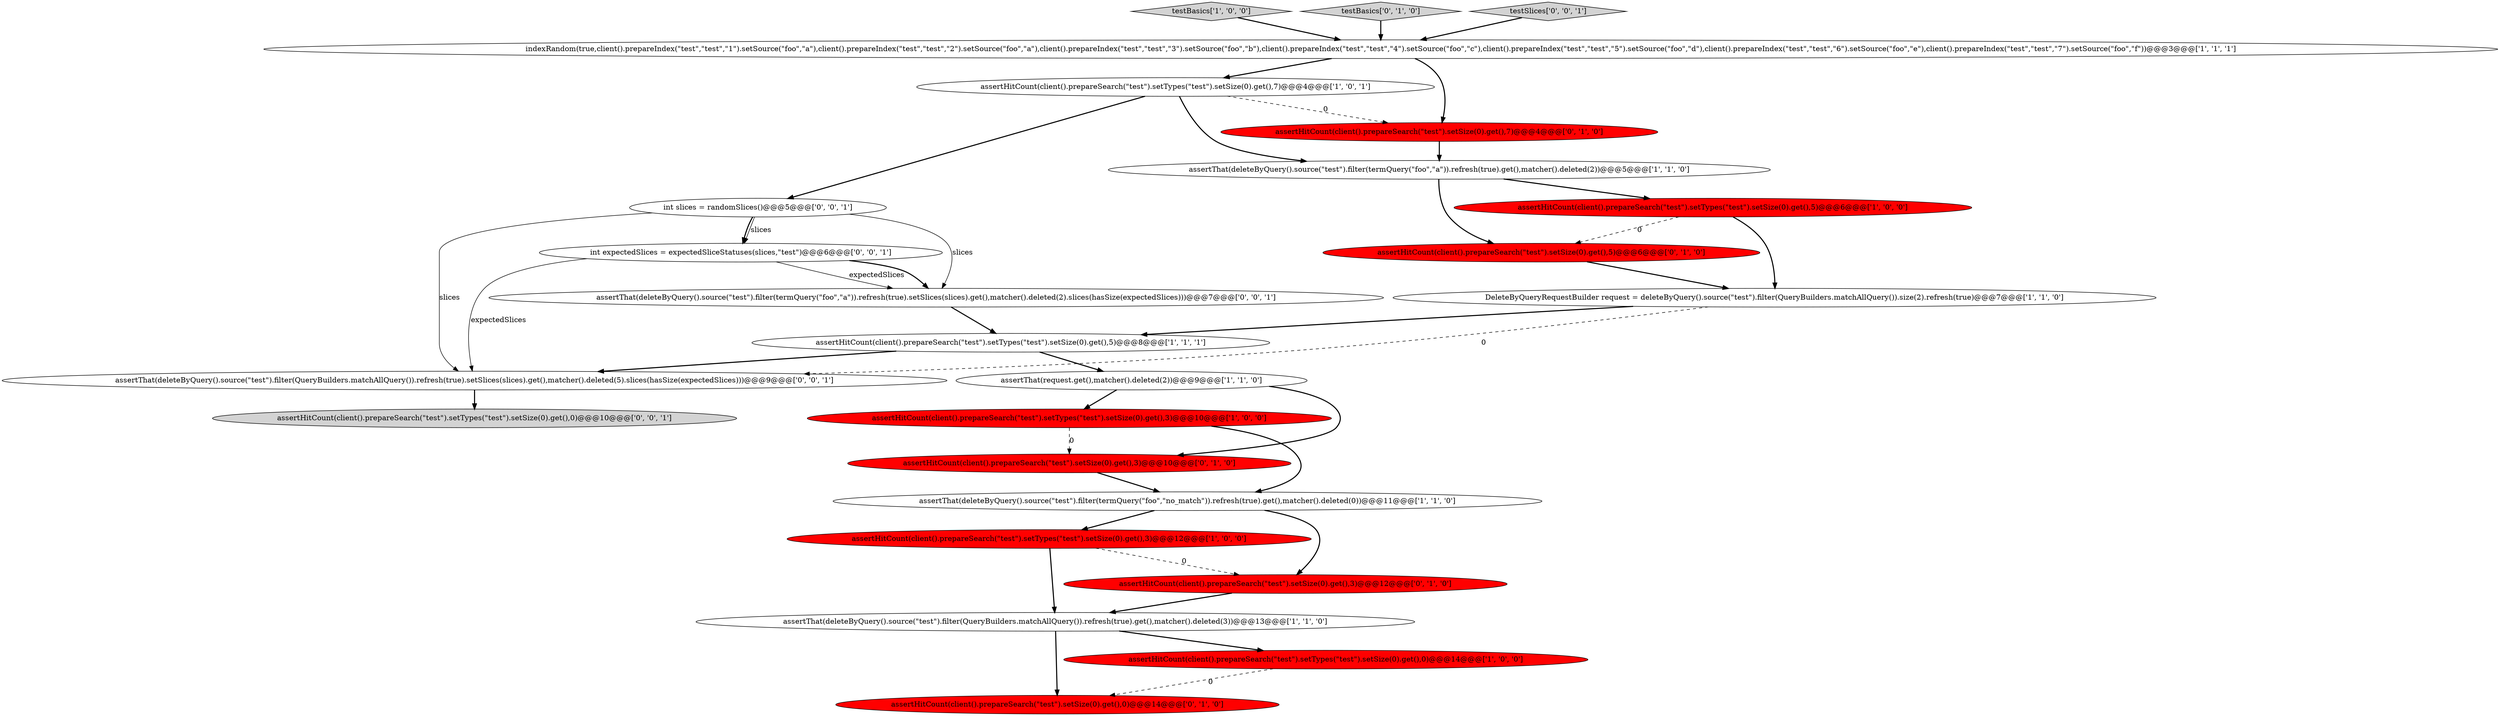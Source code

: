 digraph {
10 [style = filled, label = "DeleteByQueryRequestBuilder request = deleteByQuery().source(\"test\").filter(QueryBuilders.matchAllQuery()).size(2).refresh(true)@@@7@@@['1', '1', '0']", fillcolor = white, shape = ellipse image = "AAA0AAABBB1BBB"];
17 [style = filled, label = "assertHitCount(client().prepareSearch(\"test\").setSize(0).get(),0)@@@14@@@['0', '1', '0']", fillcolor = red, shape = ellipse image = "AAA1AAABBB2BBB"];
19 [style = filled, label = "assertThat(deleteByQuery().source(\"test\").filter(QueryBuilders.matchAllQuery()).refresh(true).setSlices(slices).get(),matcher().deleted(5).slices(hasSize(expectedSlices)))@@@9@@@['0', '0', '1']", fillcolor = white, shape = ellipse image = "AAA0AAABBB3BBB"];
8 [style = filled, label = "testBasics['1', '0', '0']", fillcolor = lightgray, shape = diamond image = "AAA0AAABBB1BBB"];
9 [style = filled, label = "assertHitCount(client().prepareSearch(\"test\").setTypes(\"test\").setSize(0).get(),0)@@@14@@@['1', '0', '0']", fillcolor = red, shape = ellipse image = "AAA1AAABBB1BBB"];
3 [style = filled, label = "assertHitCount(client().prepareSearch(\"test\").setTypes(\"test\").setSize(0).get(),3)@@@10@@@['1', '0', '0']", fillcolor = red, shape = ellipse image = "AAA1AAABBB1BBB"];
11 [style = filled, label = "assertHitCount(client().prepareSearch(\"test\").setTypes(\"test\").setSize(0).get(),7)@@@4@@@['1', '0', '1']", fillcolor = white, shape = ellipse image = "AAA0AAABBB1BBB"];
1 [style = filled, label = "indexRandom(true,client().prepareIndex(\"test\",\"test\",\"1\").setSource(\"foo\",\"a\"),client().prepareIndex(\"test\",\"test\",\"2\").setSource(\"foo\",\"a\"),client().prepareIndex(\"test\",\"test\",\"3\").setSource(\"foo\",\"b\"),client().prepareIndex(\"test\",\"test\",\"4\").setSource(\"foo\",\"c\"),client().prepareIndex(\"test\",\"test\",\"5\").setSource(\"foo\",\"d\"),client().prepareIndex(\"test\",\"test\",\"6\").setSource(\"foo\",\"e\"),client().prepareIndex(\"test\",\"test\",\"7\").setSource(\"foo\",\"f\"))@@@3@@@['1', '1', '1']", fillcolor = white, shape = ellipse image = "AAA0AAABBB1BBB"];
23 [style = filled, label = "int expectedSlices = expectedSliceStatuses(slices,\"test\")@@@6@@@['0', '0', '1']", fillcolor = white, shape = ellipse image = "AAA0AAABBB3BBB"];
24 [style = filled, label = "assertThat(deleteByQuery().source(\"test\").filter(termQuery(\"foo\",\"a\")).refresh(true).setSlices(slices).get(),matcher().deleted(2).slices(hasSize(expectedSlices)))@@@7@@@['0', '0', '1']", fillcolor = white, shape = ellipse image = "AAA0AAABBB3BBB"];
6 [style = filled, label = "assertHitCount(client().prepareSearch(\"test\").setTypes(\"test\").setSize(0).get(),5)@@@8@@@['1', '1', '1']", fillcolor = white, shape = ellipse image = "AAA0AAABBB1BBB"];
15 [style = filled, label = "assertHitCount(client().prepareSearch(\"test\").setSize(0).get(),5)@@@6@@@['0', '1', '0']", fillcolor = red, shape = ellipse image = "AAA1AAABBB2BBB"];
13 [style = filled, label = "testBasics['0', '1', '0']", fillcolor = lightgray, shape = diamond image = "AAA0AAABBB2BBB"];
12 [style = filled, label = "assertHitCount(client().prepareSearch(\"test\").setTypes(\"test\").setSize(0).get(),3)@@@12@@@['1', '0', '0']", fillcolor = red, shape = ellipse image = "AAA1AAABBB1BBB"];
4 [style = filled, label = "assertHitCount(client().prepareSearch(\"test\").setTypes(\"test\").setSize(0).get(),5)@@@6@@@['1', '0', '0']", fillcolor = red, shape = ellipse image = "AAA1AAABBB1BBB"];
20 [style = filled, label = "testSlices['0', '0', '1']", fillcolor = lightgray, shape = diamond image = "AAA0AAABBB3BBB"];
21 [style = filled, label = "assertHitCount(client().prepareSearch(\"test\").setTypes(\"test\").setSize(0).get(),0)@@@10@@@['0', '0', '1']", fillcolor = lightgray, shape = ellipse image = "AAA0AAABBB3BBB"];
18 [style = filled, label = "assertHitCount(client().prepareSearch(\"test\").setSize(0).get(),3)@@@12@@@['0', '1', '0']", fillcolor = red, shape = ellipse image = "AAA1AAABBB2BBB"];
2 [style = filled, label = "assertThat(deleteByQuery().source(\"test\").filter(termQuery(\"foo\",\"a\")).refresh(true).get(),matcher().deleted(2))@@@5@@@['1', '1', '0']", fillcolor = white, shape = ellipse image = "AAA0AAABBB1BBB"];
7 [style = filled, label = "assertThat(deleteByQuery().source(\"test\").filter(QueryBuilders.matchAllQuery()).refresh(true).get(),matcher().deleted(3))@@@13@@@['1', '1', '0']", fillcolor = white, shape = ellipse image = "AAA0AAABBB1BBB"];
14 [style = filled, label = "assertHitCount(client().prepareSearch(\"test\").setSize(0).get(),3)@@@10@@@['0', '1', '0']", fillcolor = red, shape = ellipse image = "AAA1AAABBB2BBB"];
22 [style = filled, label = "int slices = randomSlices()@@@5@@@['0', '0', '1']", fillcolor = white, shape = ellipse image = "AAA0AAABBB3BBB"];
16 [style = filled, label = "assertHitCount(client().prepareSearch(\"test\").setSize(0).get(),7)@@@4@@@['0', '1', '0']", fillcolor = red, shape = ellipse image = "AAA1AAABBB2BBB"];
0 [style = filled, label = "assertThat(deleteByQuery().source(\"test\").filter(termQuery(\"foo\",\"no_match\")).refresh(true).get(),matcher().deleted(0))@@@11@@@['1', '1', '0']", fillcolor = white, shape = ellipse image = "AAA0AAABBB1BBB"];
5 [style = filled, label = "assertThat(request.get(),matcher().deleted(2))@@@9@@@['1', '1', '0']", fillcolor = white, shape = ellipse image = "AAA0AAABBB1BBB"];
22->23 [style = solid, label="slices"];
5->3 [style = bold, label=""];
4->10 [style = bold, label=""];
22->24 [style = solid, label="slices"];
15->10 [style = bold, label=""];
7->17 [style = bold, label=""];
11->16 [style = dashed, label="0"];
10->19 [style = dashed, label="0"];
0->12 [style = bold, label=""];
6->19 [style = bold, label=""];
5->14 [style = bold, label=""];
20->1 [style = bold, label=""];
16->2 [style = bold, label=""];
23->24 [style = solid, label="expectedSlices"];
2->4 [style = bold, label=""];
22->23 [style = bold, label=""];
10->6 [style = bold, label=""];
12->7 [style = bold, label=""];
11->2 [style = bold, label=""];
3->0 [style = bold, label=""];
13->1 [style = bold, label=""];
1->11 [style = bold, label=""];
7->9 [style = bold, label=""];
8->1 [style = bold, label=""];
6->5 [style = bold, label=""];
23->19 [style = solid, label="expectedSlices"];
23->24 [style = bold, label=""];
14->0 [style = bold, label=""];
1->16 [style = bold, label=""];
4->15 [style = dashed, label="0"];
9->17 [style = dashed, label="0"];
2->15 [style = bold, label=""];
11->22 [style = bold, label=""];
12->18 [style = dashed, label="0"];
0->18 [style = bold, label=""];
3->14 [style = dashed, label="0"];
18->7 [style = bold, label=""];
24->6 [style = bold, label=""];
22->19 [style = solid, label="slices"];
19->21 [style = bold, label=""];
}
